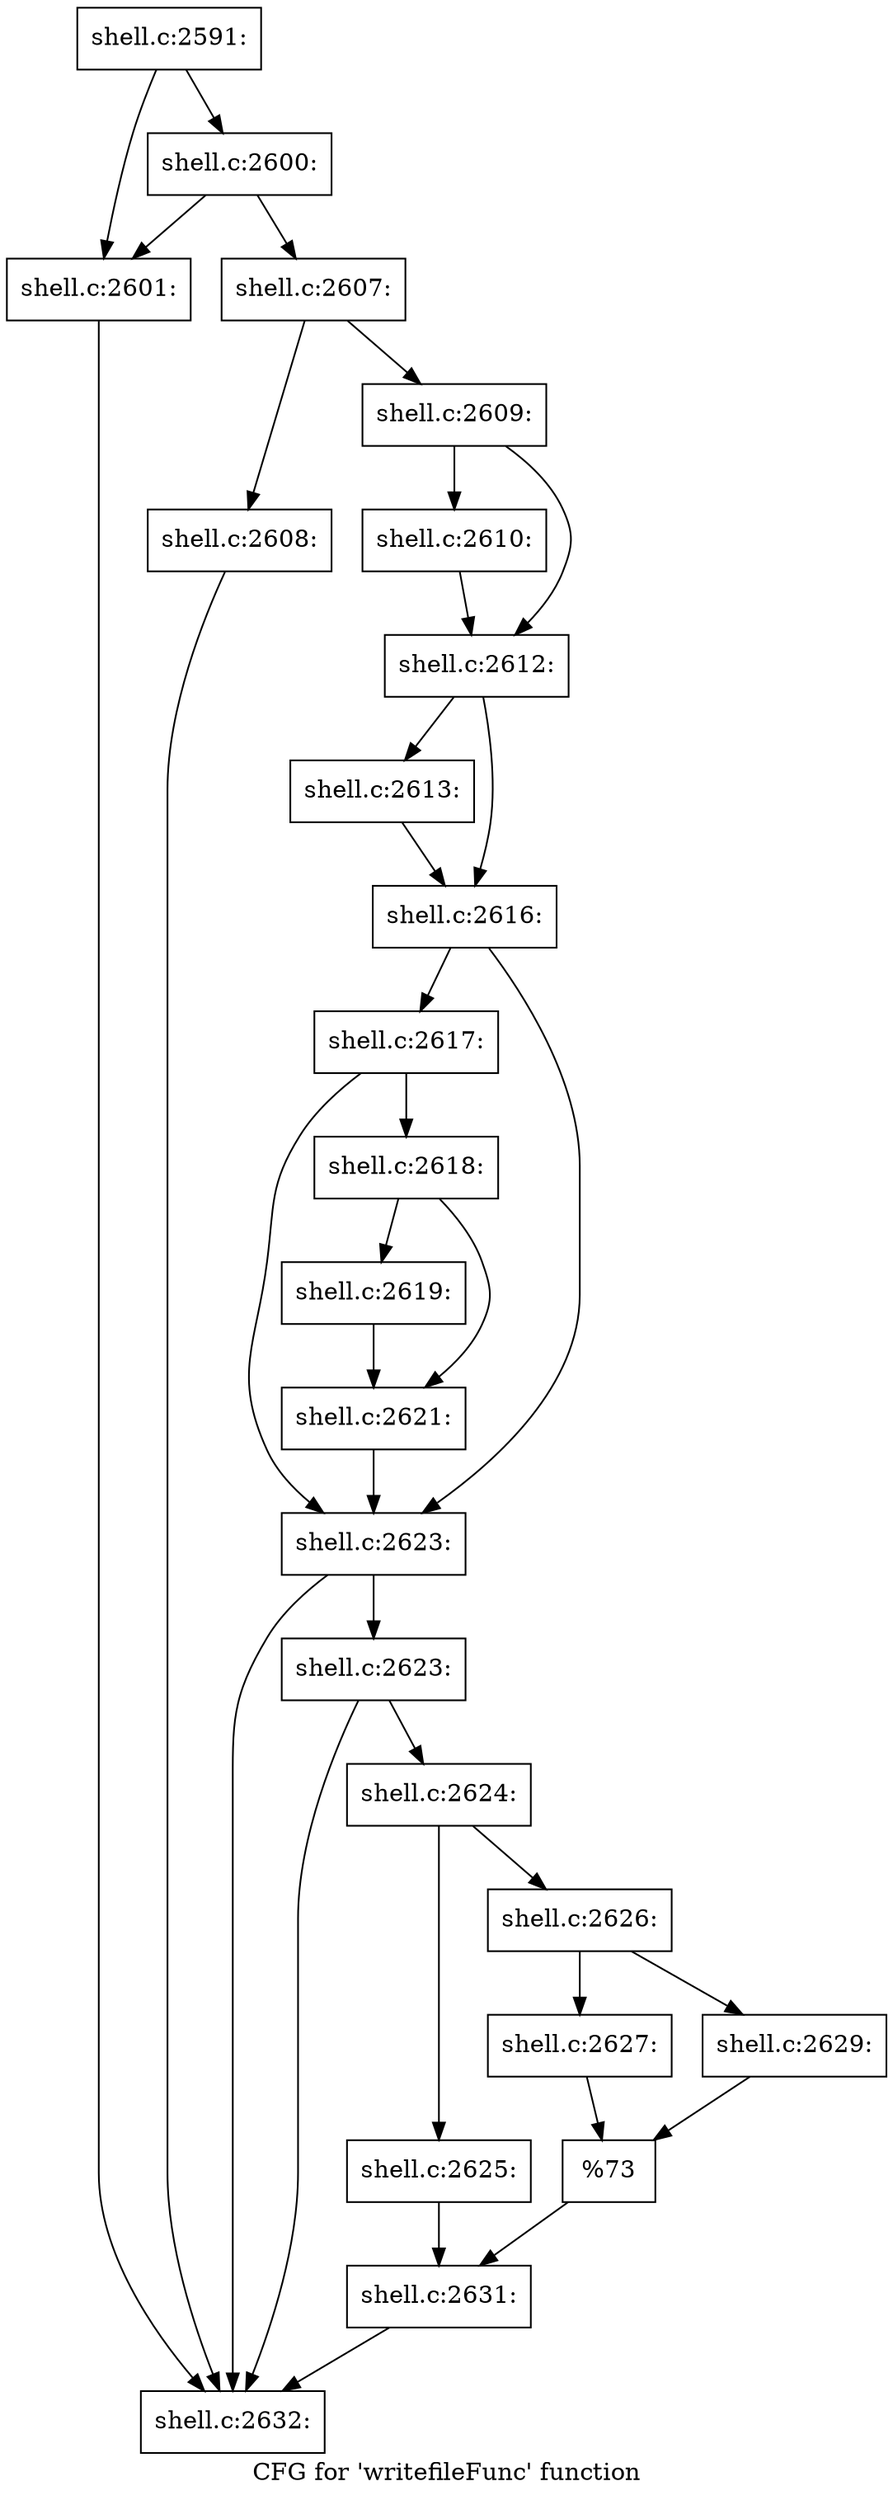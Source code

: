 digraph "CFG for 'writefileFunc' function" {
	label="CFG for 'writefileFunc' function";

	Node0x5602767354e0 [shape=record,label="{shell.c:2591:}"];
	Node0x5602767354e0 -> Node0x56027673dbc0;
	Node0x5602767354e0 -> Node0x56027673dc60;
	Node0x56027673dc60 [shape=record,label="{shell.c:2600:}"];
	Node0x56027673dc60 -> Node0x56027673dbc0;
	Node0x56027673dc60 -> Node0x56027673dc10;
	Node0x56027673dbc0 [shape=record,label="{shell.c:2601:}"];
	Node0x56027673dbc0 -> Node0x56027683da30;
	Node0x56027673dc10 [shape=record,label="{shell.c:2607:}"];
	Node0x56027673dc10 -> Node0x560276839590;
	Node0x56027673dc10 -> Node0x5602768395e0;
	Node0x560276839590 [shape=record,label="{shell.c:2608:}"];
	Node0x560276839590 -> Node0x56027683da30;
	Node0x5602768395e0 [shape=record,label="{shell.c:2609:}"];
	Node0x5602768395e0 -> Node0x5602768399e0;
	Node0x5602768395e0 -> Node0x560276839a30;
	Node0x5602768399e0 [shape=record,label="{shell.c:2610:}"];
	Node0x5602768399e0 -> Node0x560276839a30;
	Node0x560276839a30 [shape=record,label="{shell.c:2612:}"];
	Node0x560276839a30 -> Node0x56027683a2a0;
	Node0x560276839a30 -> Node0x56027683a2f0;
	Node0x56027683a2a0 [shape=record,label="{shell.c:2613:}"];
	Node0x56027683a2a0 -> Node0x56027683a2f0;
	Node0x56027683a2f0 [shape=record,label="{shell.c:2616:}"];
	Node0x56027683a2f0 -> Node0x56027683b6f0;
	Node0x56027683a2f0 -> Node0x56027683ad80;
	Node0x56027683b6f0 [shape=record,label="{shell.c:2617:}"];
	Node0x56027683b6f0 -> Node0x560275ed0990;
	Node0x56027683b6f0 -> Node0x56027683ad80;
	Node0x560275ed0990 [shape=record,label="{shell.c:2618:}"];
	Node0x560275ed0990 -> Node0x56027683d7e0;
	Node0x560275ed0990 -> Node0x56027683d830;
	Node0x56027683d7e0 [shape=record,label="{shell.c:2619:}"];
	Node0x56027683d7e0 -> Node0x56027683d830;
	Node0x56027683d830 [shape=record,label="{shell.c:2621:}"];
	Node0x56027683d830 -> Node0x56027683ad80;
	Node0x56027683ad80 [shape=record,label="{shell.c:2623:}"];
	Node0x56027683ad80 -> Node0x56027683e1e0;
	Node0x56027683ad80 -> Node0x56027683da30;
	Node0x56027683e1e0 [shape=record,label="{shell.c:2623:}"];
	Node0x56027683e1e0 -> Node0x560275ed0940;
	Node0x56027683e1e0 -> Node0x56027683da30;
	Node0x560275ed0940 [shape=record,label="{shell.c:2624:}"];
	Node0x560275ed0940 -> Node0x56027683e710;
	Node0x560275ed0940 -> Node0x56027683e7b0;
	Node0x56027683e710 [shape=record,label="{shell.c:2625:}"];
	Node0x56027683e710 -> Node0x56027683e760;
	Node0x56027683e7b0 [shape=record,label="{shell.c:2626:}"];
	Node0x56027683e7b0 -> Node0x560275fa10c0;
	Node0x56027683e7b0 -> Node0x56027683f6d0;
	Node0x560275fa10c0 [shape=record,label="{shell.c:2627:}"];
	Node0x560275fa10c0 -> Node0x56027683f680;
	Node0x56027683f6d0 [shape=record,label="{shell.c:2629:}"];
	Node0x56027683f6d0 -> Node0x56027683f680;
	Node0x56027683f680 [shape=record,label="{%73}"];
	Node0x56027683f680 -> Node0x56027683e760;
	Node0x56027683e760 [shape=record,label="{shell.c:2631:}"];
	Node0x56027683e760 -> Node0x56027683da30;
	Node0x56027683da30 [shape=record,label="{shell.c:2632:}"];
}
